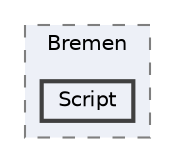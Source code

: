 digraph "007_Effect/StorySkillEffect/Bremen/Script"
{
 // LATEX_PDF_SIZE
  bgcolor="transparent";
  edge [fontname=Helvetica,fontsize=10,labelfontname=Helvetica,labelfontsize=10];
  node [fontname=Helvetica,fontsize=10,shape=box,height=0.2,width=0.4];
  compound=true
  subgraph clusterdir_3e4142a04506589282214e0baf66d240 {
    graph [ bgcolor="#edf0f7", pencolor="grey50", label="Bremen", fontname=Helvetica,fontsize=10 style="filled,dashed", URL="dir_3e4142a04506589282214e0baf66d240.html",tooltip=""]
  dir_e0e54fe08d8044e59f4949435a94d695 [label="Script", fillcolor="#edf0f7", color="grey25", style="filled,bold", URL="dir_e0e54fe08d8044e59f4949435a94d695.html",tooltip=""];
  }
}

